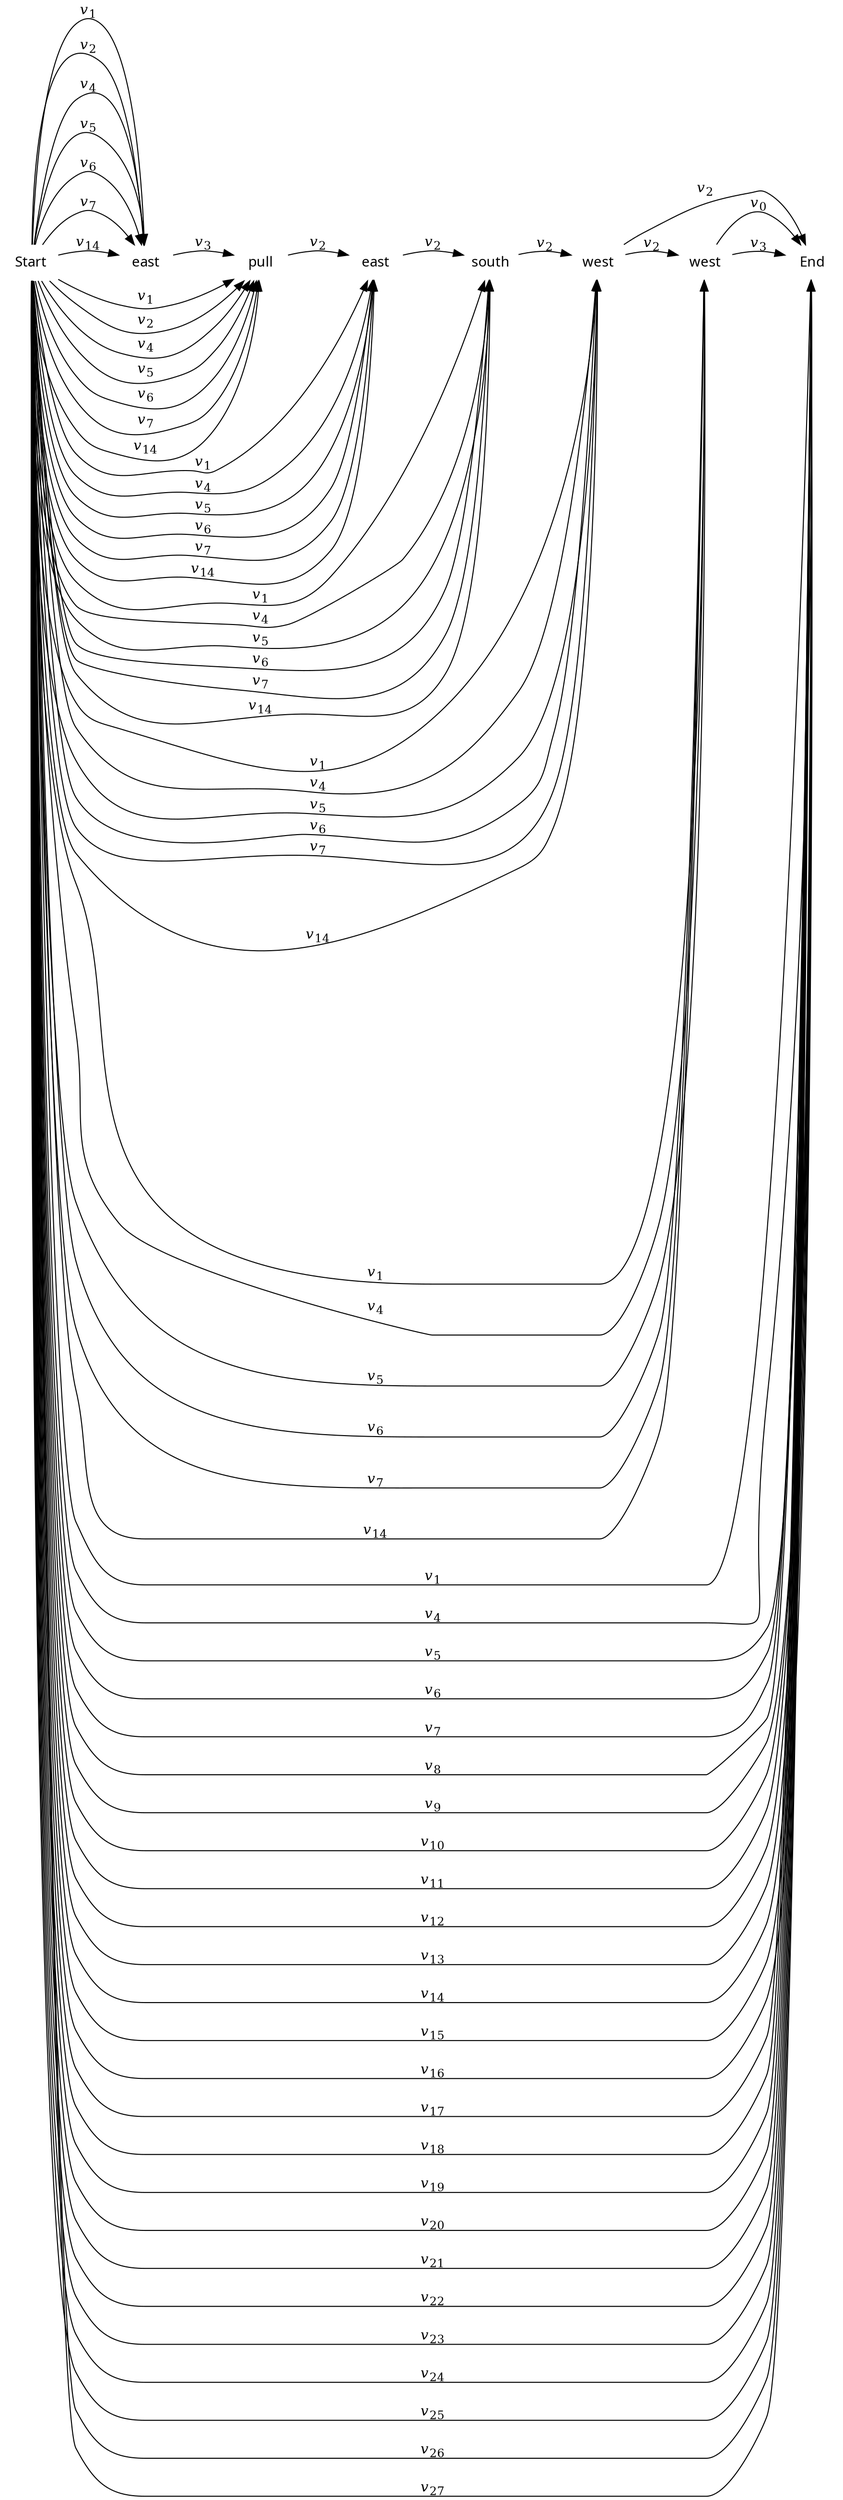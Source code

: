 digraph cat {
rankdir=LR
node [shape=plaintext]
edge [arrowhead=normal]

0 [label="Start",fontname="sans"]
1 [label="east",fontname="sans"]
2 [label="pull",fontname="sans"]
3 [label="east",fontname="sans"]
4 [label="south",fontname="sans"]
5 [label="west",fontname="sans"]
6 [label="west",fontname="sans"]
7 [label="End",fontname="sans"]

0 -> 1 [label=<<i>v</i><sub>1</sub>>]
0 -> 2 [label=<<i>v</i><sub>1</sub>>]
0 -> 3 [label=<<i>v</i><sub>1</sub>>]
0 -> 4 [label=<<i>v</i><sub>1</sub>>]
0 -> 5 [label=<<i>v</i><sub>1</sub>>]
0 -> 6 [label=<<i>v</i><sub>1</sub>>]
0 -> 7 [label=<<i>v</i><sub>1</sub>>]
0 -> 1 [label=<<i>v</i><sub>2</sub>>]
0 -> 2 [label=<<i>v</i><sub>2</sub>>]
0 -> 1 [label=<<i>v</i><sub>4</sub>>]
0 -> 2 [label=<<i>v</i><sub>4</sub>>]
0 -> 3 [label=<<i>v</i><sub>4</sub>>]
0 -> 4 [label=<<i>v</i><sub>4</sub>>]
0 -> 5 [label=<<i>v</i><sub>4</sub>>]
0 -> 6 [label=<<i>v</i><sub>4</sub>>]
0 -> 7 [label=<<i>v</i><sub>4</sub>>]
0 -> 1 [label=<<i>v</i><sub>5</sub>>]
0 -> 2 [label=<<i>v</i><sub>5</sub>>]
0 -> 3 [label=<<i>v</i><sub>5</sub>>]
0 -> 4 [label=<<i>v</i><sub>5</sub>>]
0 -> 5 [label=<<i>v</i><sub>5</sub>>]
0 -> 6 [label=<<i>v</i><sub>5</sub>>]
0 -> 7 [label=<<i>v</i><sub>5</sub>>]
0 -> 1 [label=<<i>v</i><sub>6</sub>>]
0 -> 2 [label=<<i>v</i><sub>6</sub>>]
0 -> 3 [label=<<i>v</i><sub>6</sub>>]
0 -> 4 [label=<<i>v</i><sub>6</sub>>]
0 -> 5 [label=<<i>v</i><sub>6</sub>>]
0 -> 6 [label=<<i>v</i><sub>6</sub>>]
0 -> 7 [label=<<i>v</i><sub>6</sub>>]
0 -> 1 [label=<<i>v</i><sub>7</sub>>]
0 -> 2 [label=<<i>v</i><sub>7</sub>>]
0 -> 3 [label=<<i>v</i><sub>7</sub>>]
0 -> 4 [label=<<i>v</i><sub>7</sub>>]
0 -> 5 [label=<<i>v</i><sub>7</sub>>]
0 -> 6 [label=<<i>v</i><sub>7</sub>>]
0 -> 7 [label=<<i>v</i><sub>7</sub>>]
0 -> 7 [label=<<i>v</i><sub>8</sub>>]
0 -> 7 [label=<<i>v</i><sub>9</sub>>]
0 -> 7 [label=<<i>v</i><sub>10</sub>>]
0 -> 7 [label=<<i>v</i><sub>11</sub>>]
0 -> 7 [label=<<i>v</i><sub>12</sub>>]
0 -> 7 [label=<<i>v</i><sub>13</sub>>]
0 -> 1 [label=<<i>v</i><sub>14</sub>>]
0 -> 2 [label=<<i>v</i><sub>14</sub>>]
0 -> 3 [label=<<i>v</i><sub>14</sub>>]
0 -> 4 [label=<<i>v</i><sub>14</sub>>]
0 -> 5 [label=<<i>v</i><sub>14</sub>>]
0 -> 6 [label=<<i>v</i><sub>14</sub>>]
0 -> 7 [label=<<i>v</i><sub>14</sub>>]
0 -> 7 [label=<<i>v</i><sub>15</sub>>]
0 -> 7 [label=<<i>v</i><sub>16</sub>>]
0 -> 7 [label=<<i>v</i><sub>17</sub>>]
0 -> 7 [label=<<i>v</i><sub>18</sub>>]
0 -> 7 [label=<<i>v</i><sub>19</sub>>]
0 -> 7 [label=<<i>v</i><sub>20</sub>>]
0 -> 7 [label=<<i>v</i><sub>21</sub>>]
0 -> 7 [label=<<i>v</i><sub>22</sub>>]
0 -> 7 [label=<<i>v</i><sub>23</sub>>]
0 -> 7 [label=<<i>v</i><sub>24</sub>>]
0 -> 7 [label=<<i>v</i><sub>25</sub>>]
0 -> 7 [label=<<i>v</i><sub>26</sub>>]
0 -> 7 [label=<<i>v</i><sub>27</sub>>]
1 -> 2 [label=<<i>v</i><sub>3</sub>>]
2 -> 3 [label=<<i>v</i><sub>2</sub>>]
3 -> 4 [label=<<i>v</i><sub>2</sub>>]
4 -> 5 [label=<<i>v</i><sub>2</sub>>]
5 -> 6 [label=<<i>v</i><sub>2</sub>>]
5 -> 7 [label=<<i>v</i><sub>2</sub>>]
6 -> 7 [label=<<i>v</i><sub>0</sub>>]
6 -> 7 [label=<<i>v</i><sub>3</sub>>]

# To line up the actions
0 -> 1 [weight=100,style=invis]
1 -> 2 [weight=100,style=invis]
2 -> 3 [weight=100,style=invis]
3 -> 4 [weight=100,style=invis]
4 -> 5 [weight=100,style=invis]
5 -> 6 [weight=100,style=invis]
6 -> 7 [weight=100,style=invis]
}
